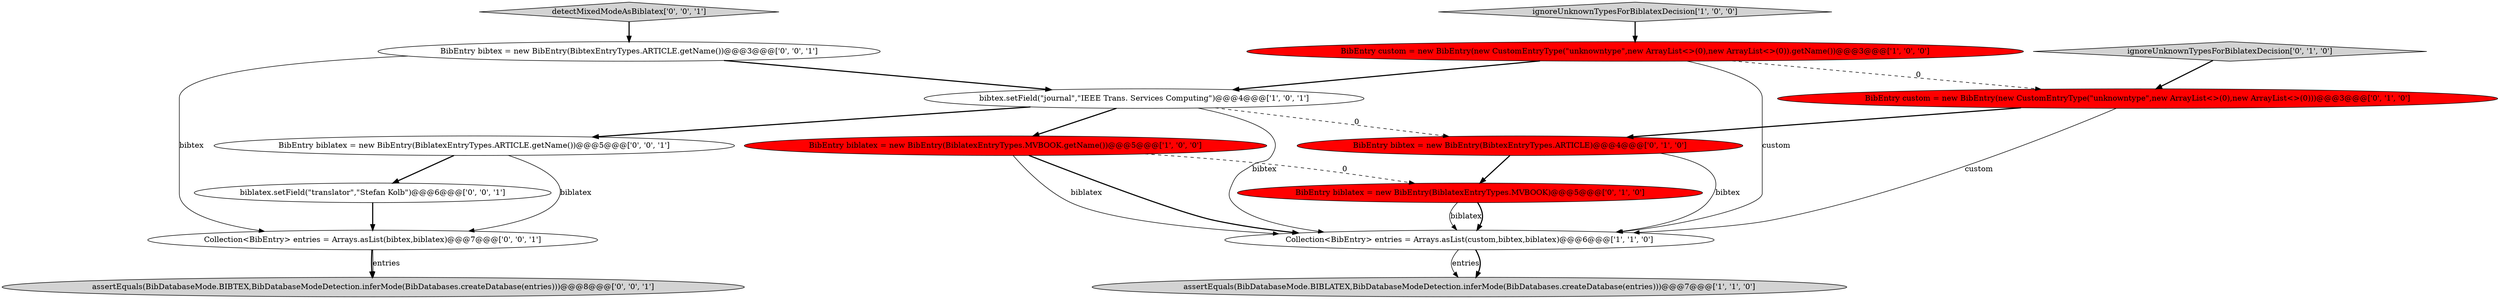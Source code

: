 digraph {
5 [style = filled, label = "assertEquals(BibDatabaseMode.BIBLATEX,BibDatabaseModeDetection.inferMode(BibDatabases.createDatabase(entries)))@@@7@@@['1', '1', '0']", fillcolor = lightgray, shape = ellipse image = "AAA0AAABBB1BBB"];
3 [style = filled, label = "bibtex.setField(\"journal\",\"IEEE Trans. Services Computing\")@@@4@@@['1', '0', '1']", fillcolor = white, shape = ellipse image = "AAA0AAABBB1BBB"];
9 [style = filled, label = "BibEntry bibtex = new BibEntry(BibtexEntryTypes.ARTICLE)@@@4@@@['0', '1', '0']", fillcolor = red, shape = ellipse image = "AAA1AAABBB2BBB"];
12 [style = filled, label = "BibEntry biblatex = new BibEntry(BiblatexEntryTypes.ARTICLE.getName())@@@5@@@['0', '0', '1']", fillcolor = white, shape = ellipse image = "AAA0AAABBB3BBB"];
14 [style = filled, label = "assertEquals(BibDatabaseMode.BIBTEX,BibDatabaseModeDetection.inferMode(BibDatabases.createDatabase(entries)))@@@8@@@['0', '0', '1']", fillcolor = lightgray, shape = ellipse image = "AAA0AAABBB3BBB"];
6 [style = filled, label = "BibEntry custom = new BibEntry(new CustomEntryType(\"unknowntype\",new ArrayList<>(0),new ArrayList<>(0)))@@@3@@@['0', '1', '0']", fillcolor = red, shape = ellipse image = "AAA1AAABBB2BBB"];
8 [style = filled, label = "ignoreUnknownTypesForBiblatexDecision['0', '1', '0']", fillcolor = lightgray, shape = diamond image = "AAA0AAABBB2BBB"];
11 [style = filled, label = "Collection<BibEntry> entries = Arrays.asList(bibtex,biblatex)@@@7@@@['0', '0', '1']", fillcolor = white, shape = ellipse image = "AAA0AAABBB3BBB"];
10 [style = filled, label = "BibEntry bibtex = new BibEntry(BibtexEntryTypes.ARTICLE.getName())@@@3@@@['0', '0', '1']", fillcolor = white, shape = ellipse image = "AAA0AAABBB3BBB"];
0 [style = filled, label = "BibEntry biblatex = new BibEntry(BiblatexEntryTypes.MVBOOK.getName())@@@5@@@['1', '0', '0']", fillcolor = red, shape = ellipse image = "AAA1AAABBB1BBB"];
15 [style = filled, label = "detectMixedModeAsBiblatex['0', '0', '1']", fillcolor = lightgray, shape = diamond image = "AAA0AAABBB3BBB"];
2 [style = filled, label = "BibEntry custom = new BibEntry(new CustomEntryType(\"unknowntype\",new ArrayList<>(0),new ArrayList<>(0)).getName())@@@3@@@['1', '0', '0']", fillcolor = red, shape = ellipse image = "AAA1AAABBB1BBB"];
13 [style = filled, label = "biblatex.setField(\"translator\",\"Stefan Kolb\")@@@6@@@['0', '0', '1']", fillcolor = white, shape = ellipse image = "AAA0AAABBB3BBB"];
1 [style = filled, label = "ignoreUnknownTypesForBiblatexDecision['1', '0', '0']", fillcolor = lightgray, shape = diamond image = "AAA0AAABBB1BBB"];
7 [style = filled, label = "BibEntry biblatex = new BibEntry(BiblatexEntryTypes.MVBOOK)@@@5@@@['0', '1', '0']", fillcolor = red, shape = ellipse image = "AAA1AAABBB2BBB"];
4 [style = filled, label = "Collection<BibEntry> entries = Arrays.asList(custom,bibtex,biblatex)@@@6@@@['1', '1', '0']", fillcolor = white, shape = ellipse image = "AAA0AAABBB1BBB"];
3->4 [style = solid, label="bibtex"];
15->10 [style = bold, label=""];
11->14 [style = bold, label=""];
2->3 [style = bold, label=""];
7->4 [style = solid, label="biblatex"];
12->11 [style = solid, label="biblatex"];
10->3 [style = bold, label=""];
8->6 [style = bold, label=""];
7->4 [style = bold, label=""];
3->12 [style = bold, label=""];
9->7 [style = bold, label=""];
13->11 [style = bold, label=""];
11->14 [style = solid, label="entries"];
4->5 [style = solid, label="entries"];
3->0 [style = bold, label=""];
12->13 [style = bold, label=""];
9->4 [style = solid, label="bibtex"];
2->4 [style = solid, label="custom"];
3->9 [style = dashed, label="0"];
0->4 [style = bold, label=""];
10->11 [style = solid, label="bibtex"];
6->4 [style = solid, label="custom"];
2->6 [style = dashed, label="0"];
1->2 [style = bold, label=""];
6->9 [style = bold, label=""];
0->7 [style = dashed, label="0"];
4->5 [style = bold, label=""];
0->4 [style = solid, label="biblatex"];
}
